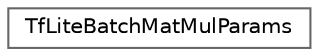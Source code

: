 digraph "Graphical Class Hierarchy"
{
 // LATEX_PDF_SIZE
  bgcolor="transparent";
  edge [fontname=Helvetica,fontsize=10,labelfontname=Helvetica,labelfontsize=10];
  node [fontname=Helvetica,fontsize=10,shape=box,height=0.2,width=0.4];
  rankdir="LR";
  Node0 [id="Node000000",label="TfLiteBatchMatMulParams",height=0.2,width=0.4,color="grey40", fillcolor="white", style="filled",URL="$struct_tf_lite_batch_mat_mul_params.html",tooltip=" "];
}
